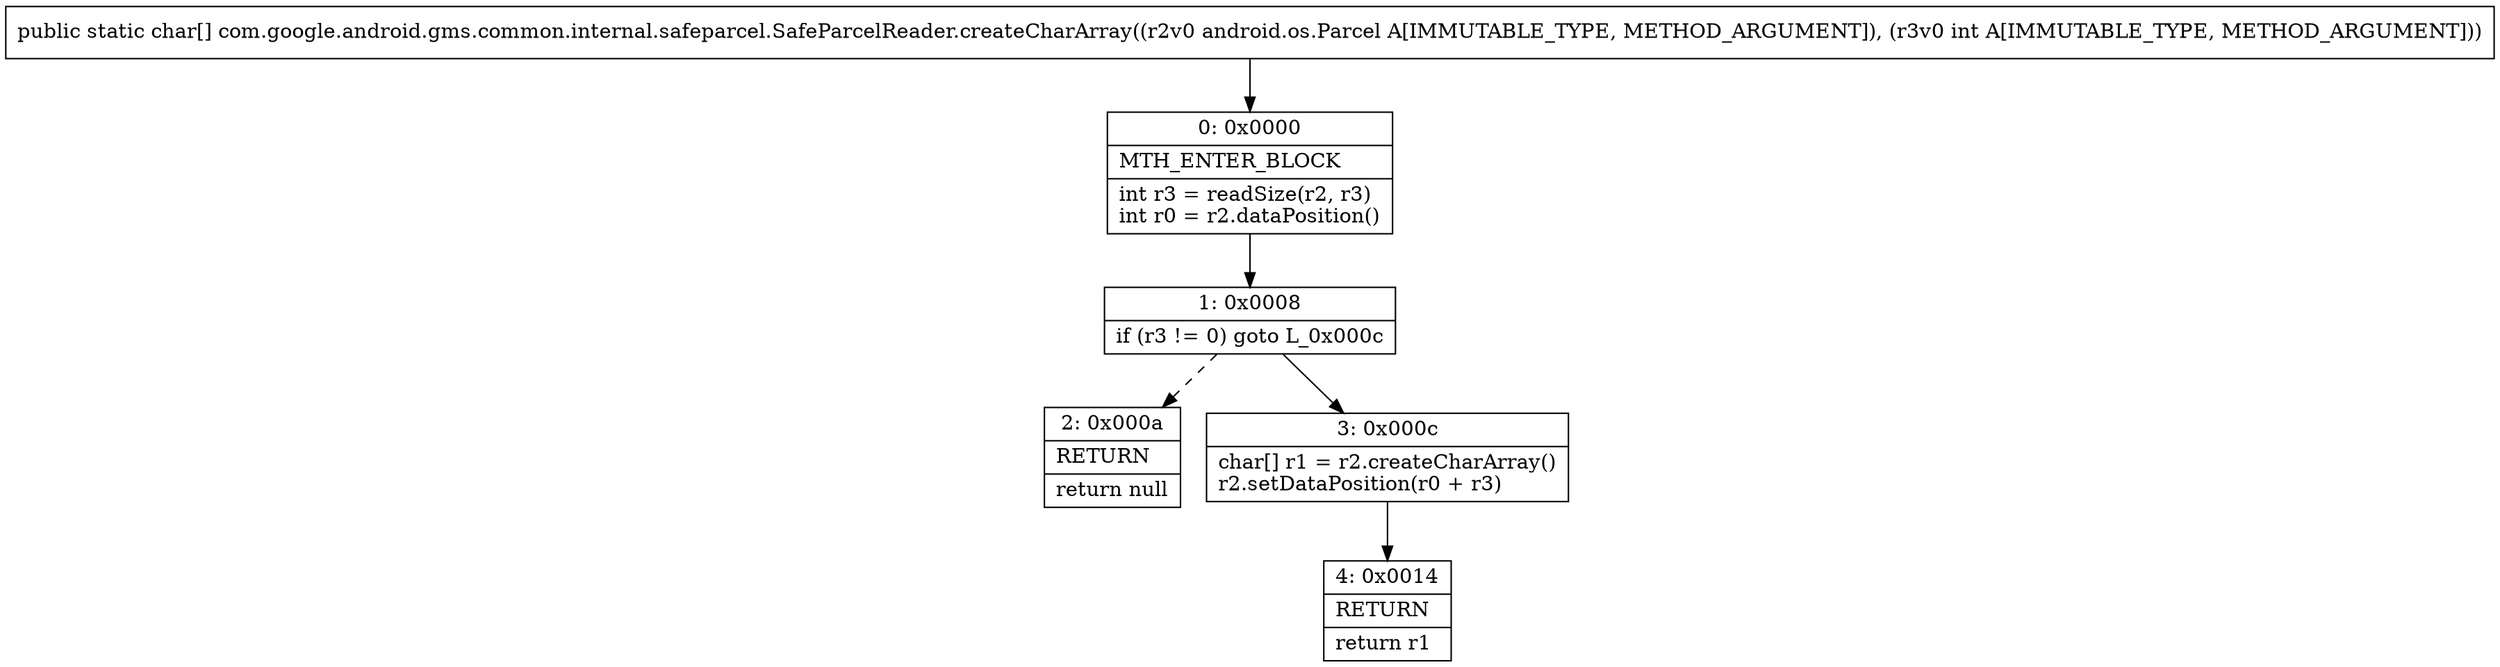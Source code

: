 digraph "CFG forcom.google.android.gms.common.internal.safeparcel.SafeParcelReader.createCharArray(Landroid\/os\/Parcel;I)[C" {
Node_0 [shape=record,label="{0\:\ 0x0000|MTH_ENTER_BLOCK\l|int r3 = readSize(r2, r3)\lint r0 = r2.dataPosition()\l}"];
Node_1 [shape=record,label="{1\:\ 0x0008|if (r3 != 0) goto L_0x000c\l}"];
Node_2 [shape=record,label="{2\:\ 0x000a|RETURN\l|return null\l}"];
Node_3 [shape=record,label="{3\:\ 0x000c|char[] r1 = r2.createCharArray()\lr2.setDataPosition(r0 + r3)\l}"];
Node_4 [shape=record,label="{4\:\ 0x0014|RETURN\l|return r1\l}"];
MethodNode[shape=record,label="{public static char[] com.google.android.gms.common.internal.safeparcel.SafeParcelReader.createCharArray((r2v0 android.os.Parcel A[IMMUTABLE_TYPE, METHOD_ARGUMENT]), (r3v0 int A[IMMUTABLE_TYPE, METHOD_ARGUMENT])) }"];
MethodNode -> Node_0;
Node_0 -> Node_1;
Node_1 -> Node_2[style=dashed];
Node_1 -> Node_3;
Node_3 -> Node_4;
}

